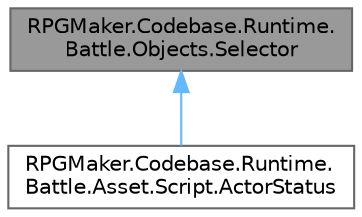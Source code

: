 digraph "RPGMaker.Codebase.Runtime.Battle.Objects.Selector"
{
 // LATEX_PDF_SIZE
  bgcolor="transparent";
  edge [fontname=Helvetica,fontsize=10,labelfontname=Helvetica,labelfontsize=10];
  node [fontname=Helvetica,fontsize=10,shape=box,height=0.2,width=0.4];
  Node1 [id="Node000001",label="RPGMaker.Codebase.Runtime.\lBattle.Objects.Selector",height=0.2,width=0.4,color="gray40", fillcolor="grey60", style="filled", fontcolor="black",tooltip="セレクター"];
  Node1 -> Node2 [id="edge1_Node000001_Node000002",dir="back",color="steelblue1",style="solid",tooltip=" "];
  Node2 [id="Node000002",label="RPGMaker.Codebase.Runtime.\lBattle.Asset.Script.ActorStatus",height=0.2,width=0.4,color="gray40", fillcolor="white", style="filled",URL="$de/d5e/class_r_p_g_maker_1_1_codebase_1_1_runtime_1_1_battle_1_1_asset_1_1_script_1_1_actor_status.html",tooltip="アクター・ステータス"];
}
